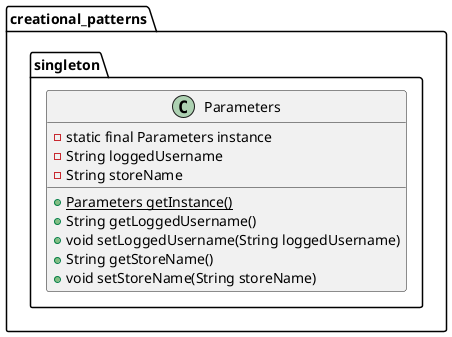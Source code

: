 @startuml
'https://plantuml.com/class-diagram

package creational_patterns{

    package singleton {

        class Parameters {

            - static final Parameters instance
            - String loggedUsername
            - String storeName

            + {static} Parameters getInstance()
            + String getLoggedUsername()
            + void setLoggedUsername(String loggedUsername)
            + String getStoreName()
            + void setStoreName(String storeName)

        }

    }

}

@enduml
